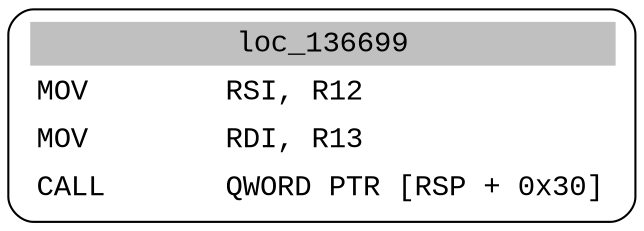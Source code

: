 digraph asm_graph {
1941 [
shape="Mrecord" fontname="Courier New"label =<<table border="0" cellborder="0" cellpadding="3"><tr><td align="center" colspan="2" bgcolor="grey">loc_136699</td></tr><tr><td align="left">MOV        RSI, R12</td></tr><tr><td align="left">MOV        RDI, R13</td></tr><tr><td align="left">CALL       QWORD PTR [RSP + 0x30]</td></tr></table>> ];
}